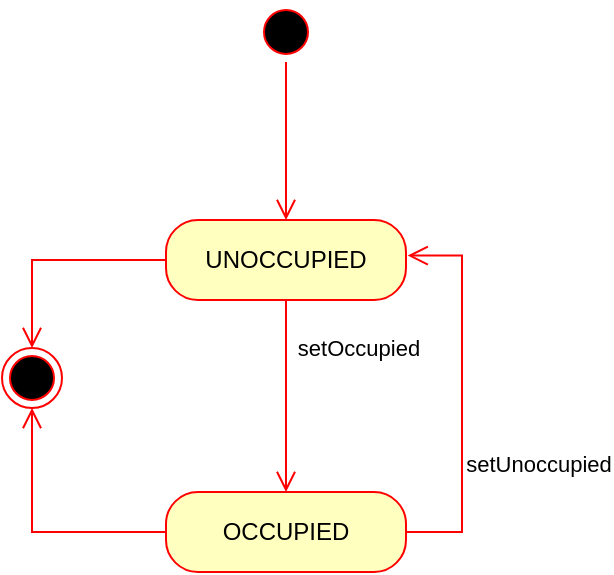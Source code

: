 <mxfile version="23.1.5" type="device">
  <diagram name="Page-1" id="v0u0pnEO5IG60CmPloPy">
    <mxGraphModel dx="683" dy="372" grid="0" gridSize="10" guides="1" tooltips="1" connect="1" arrows="1" fold="1" page="0" pageScale="1" pageWidth="850" pageHeight="1100" math="0" shadow="0">
      <root>
        <mxCell id="0" />
        <mxCell id="1" parent="0" />
        <mxCell id="h0TbNGsI_9paBB_TZJdJ-1" value="" style="ellipse;html=1;shape=startState;fillColor=#000000;strokeColor=#ff0000;" vertex="1" parent="1">
          <mxGeometry x="403" y="139" width="30" height="30" as="geometry" />
        </mxCell>
        <mxCell id="h0TbNGsI_9paBB_TZJdJ-2" value="" style="edgeStyle=orthogonalEdgeStyle;html=1;verticalAlign=bottom;endArrow=open;endSize=8;strokeColor=#ff0000;rounded=0;" edge="1" source="h0TbNGsI_9paBB_TZJdJ-1" parent="1" target="h0TbNGsI_9paBB_TZJdJ-3">
          <mxGeometry relative="1" as="geometry">
            <mxPoint x="416" y="230" as="targetPoint" />
          </mxGeometry>
        </mxCell>
        <mxCell id="h0TbNGsI_9paBB_TZJdJ-3" value="UNOCCUPIED" style="rounded=1;whiteSpace=wrap;html=1;arcSize=40;fontColor=#000000;fillColor=#ffffc0;strokeColor=#ff0000;" vertex="1" parent="1">
          <mxGeometry x="358" y="248" width="120" height="40" as="geometry" />
        </mxCell>
        <mxCell id="h0TbNGsI_9paBB_TZJdJ-4" value="" style="edgeStyle=orthogonalEdgeStyle;html=1;verticalAlign=bottom;endArrow=open;endSize=8;strokeColor=#ff0000;rounded=0;" edge="1" source="h0TbNGsI_9paBB_TZJdJ-3" parent="1" target="h0TbNGsI_9paBB_TZJdJ-6">
          <mxGeometry relative="1" as="geometry">
            <mxPoint x="416" y="347" as="targetPoint" />
          </mxGeometry>
        </mxCell>
        <mxCell id="h0TbNGsI_9paBB_TZJdJ-13" value="setOccupied" style="edgeLabel;html=1;align=center;verticalAlign=middle;resizable=0;points=[];" vertex="1" connectable="0" parent="h0TbNGsI_9paBB_TZJdJ-4">
          <mxGeometry x="-0.375" relative="1" as="geometry">
            <mxPoint x="36" y="-6" as="offset" />
          </mxGeometry>
        </mxCell>
        <mxCell id="h0TbNGsI_9paBB_TZJdJ-6" value="OCCUPIED" style="rounded=1;whiteSpace=wrap;html=1;arcSize=40;fontColor=#000000;fillColor=#ffffc0;strokeColor=#ff0000;" vertex="1" parent="1">
          <mxGeometry x="358" y="384" width="120" height="40" as="geometry" />
        </mxCell>
        <mxCell id="h0TbNGsI_9paBB_TZJdJ-7" value="" style="edgeStyle=orthogonalEdgeStyle;html=1;verticalAlign=bottom;endArrow=open;endSize=8;strokeColor=#ff0000;rounded=0;exitX=1;exitY=0.5;exitDx=0;exitDy=0;entryX=1.007;entryY=0.445;entryDx=0;entryDy=0;entryPerimeter=0;" edge="1" source="h0TbNGsI_9paBB_TZJdJ-6" parent="1" target="h0TbNGsI_9paBB_TZJdJ-3">
          <mxGeometry relative="1" as="geometry">
            <mxPoint x="474" y="326" as="targetPoint" />
            <Array as="points">
              <mxPoint x="506" y="404" />
              <mxPoint x="506" y="266" />
            </Array>
          </mxGeometry>
        </mxCell>
        <mxCell id="h0TbNGsI_9paBB_TZJdJ-14" value="setUnoccupied" style="edgeLabel;html=1;align=center;verticalAlign=middle;resizable=0;points=[];" vertex="1" connectable="0" parent="h0TbNGsI_9paBB_TZJdJ-7">
          <mxGeometry x="0.184" y="-1" relative="1" as="geometry">
            <mxPoint x="37" y="52" as="offset" />
          </mxGeometry>
        </mxCell>
        <mxCell id="h0TbNGsI_9paBB_TZJdJ-8" value="" style="ellipse;html=1;shape=endState;fillColor=#000000;strokeColor=#ff0000;" vertex="1" parent="1">
          <mxGeometry x="276" y="312" width="30" height="30" as="geometry" />
        </mxCell>
        <mxCell id="h0TbNGsI_9paBB_TZJdJ-9" value="" style="edgeStyle=orthogonalEdgeStyle;html=1;verticalAlign=bottom;endArrow=open;endSize=8;strokeColor=#ff0000;rounded=0;exitX=0;exitY=0.5;exitDx=0;exitDy=0;" edge="1" parent="1" source="h0TbNGsI_9paBB_TZJdJ-6" target="h0TbNGsI_9paBB_TZJdJ-8">
          <mxGeometry relative="1" as="geometry">
            <mxPoint x="428" y="394" as="targetPoint" />
            <mxPoint x="428" y="298" as="sourcePoint" />
          </mxGeometry>
        </mxCell>
        <mxCell id="h0TbNGsI_9paBB_TZJdJ-10" value="" style="edgeStyle=orthogonalEdgeStyle;html=1;verticalAlign=bottom;endArrow=open;endSize=8;strokeColor=#ff0000;rounded=0;exitX=0;exitY=0.5;exitDx=0;exitDy=0;entryX=0.5;entryY=0;entryDx=0;entryDy=0;" edge="1" parent="1" source="h0TbNGsI_9paBB_TZJdJ-3" target="h0TbNGsI_9paBB_TZJdJ-8">
          <mxGeometry relative="1" as="geometry">
            <mxPoint x="301" y="352" as="targetPoint" />
            <mxPoint x="368" y="414" as="sourcePoint" />
          </mxGeometry>
        </mxCell>
      </root>
    </mxGraphModel>
  </diagram>
</mxfile>
